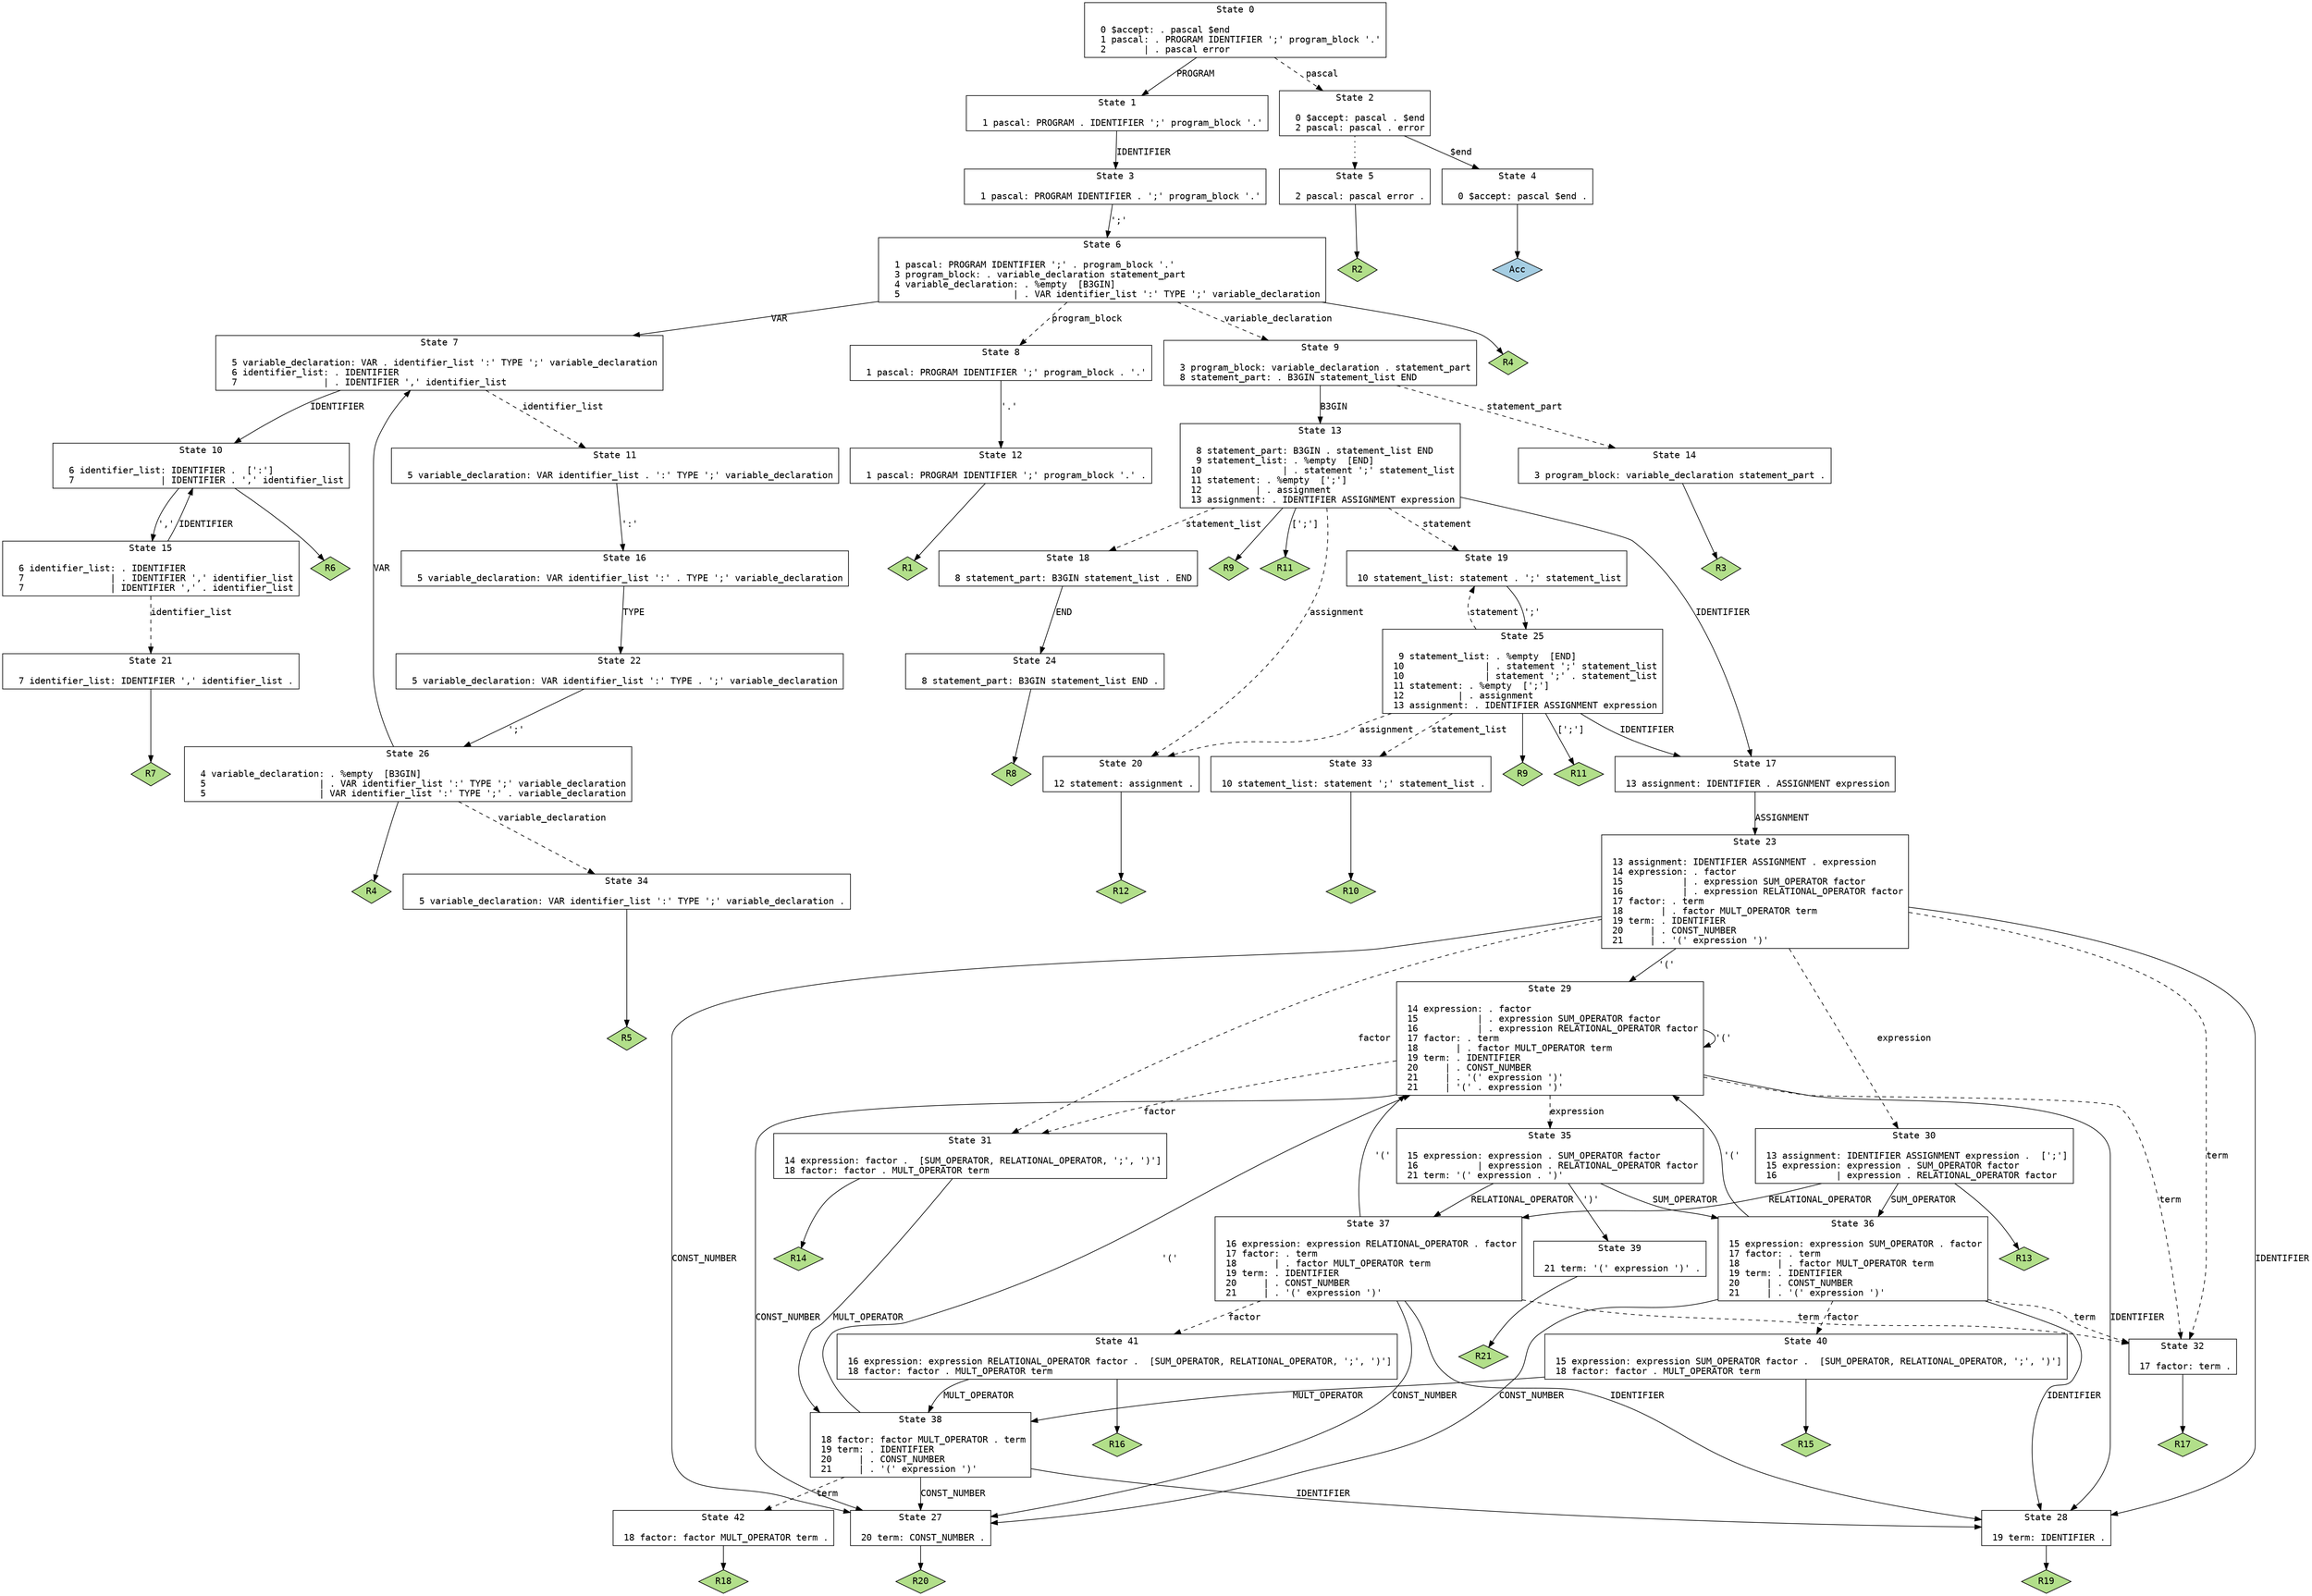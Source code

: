 // Generated by GNU Bison 3.0.2.
// Report bugs to <bug-bison@gnu.org>.
// Home page: <http://www.gnu.org/software/bison/>.

digraph "minipascal.parser.y"
{
  node [fontname = courier, shape = box, colorscheme = paired6]
  edge [fontname = courier]

  0 [label="State 0\n\l  0 $accept: . pascal $end\l  1 pascal: . PROGRAM IDENTIFIER ';' program_block '.'\l  2       | . pascal error\l"]
  0 -> 1 [style=solid label="PROGRAM"]
  0 -> 2 [style=dashed label="pascal"]
  1 [label="State 1\n\l  1 pascal: PROGRAM . IDENTIFIER ';' program_block '.'\l"]
  1 -> 3 [style=solid label="IDENTIFIER"]
  2 [label="State 2\n\l  0 $accept: pascal . $end\l  2 pascal: pascal . error\l"]
  2 -> 4 [style=solid label="$end"]
  2 -> 5 [style=dotted]
  3 [label="State 3\n\l  1 pascal: PROGRAM IDENTIFIER . ';' program_block '.'\l"]
  3 -> 6 [style=solid label="';'"]
  4 [label="State 4\n\l  0 $accept: pascal $end .\l"]
  4 -> "4R0" [style=solid]
 "4R0" [label="Acc", fillcolor=1, shape=diamond, style=filled]
  5 [label="State 5\n\l  2 pascal: pascal error .\l"]
  5 -> "5R2" [style=solid]
 "5R2" [label="R2", fillcolor=3, shape=diamond, style=filled]
  6 [label="State 6\n\l  1 pascal: PROGRAM IDENTIFIER ';' . program_block '.'\l  3 program_block: . variable_declaration statement_part\l  4 variable_declaration: . %empty  [B3GIN]\l  5                     | . VAR identifier_list ':' TYPE ';' variable_declaration\l"]
  6 -> 7 [style=solid label="VAR"]
  6 -> 8 [style=dashed label="program_block"]
  6 -> 9 [style=dashed label="variable_declaration"]
  6 -> "6R4" [style=solid]
 "6R4" [label="R4", fillcolor=3, shape=diamond, style=filled]
  7 [label="State 7\n\l  5 variable_declaration: VAR . identifier_list ':' TYPE ';' variable_declaration\l  6 identifier_list: . IDENTIFIER\l  7                | . IDENTIFIER ',' identifier_list\l"]
  7 -> 10 [style=solid label="IDENTIFIER"]
  7 -> 11 [style=dashed label="identifier_list"]
  8 [label="State 8\n\l  1 pascal: PROGRAM IDENTIFIER ';' program_block . '.'\l"]
  8 -> 12 [style=solid label="'.'"]
  9 [label="State 9\n\l  3 program_block: variable_declaration . statement_part\l  8 statement_part: . B3GIN statement_list END\l"]
  9 -> 13 [style=solid label="B3GIN"]
  9 -> 14 [style=dashed label="statement_part"]
  10 [label="State 10\n\l  6 identifier_list: IDENTIFIER .  [':']\l  7                | IDENTIFIER . ',' identifier_list\l"]
  10 -> 15 [style=solid label="','"]
  10 -> "10R6" [style=solid]
 "10R6" [label="R6", fillcolor=3, shape=diamond, style=filled]
  11 [label="State 11\n\l  5 variable_declaration: VAR identifier_list . ':' TYPE ';' variable_declaration\l"]
  11 -> 16 [style=solid label="':'"]
  12 [label="State 12\n\l  1 pascal: PROGRAM IDENTIFIER ';' program_block '.' .\l"]
  12 -> "12R1" [style=solid]
 "12R1" [label="R1", fillcolor=3, shape=diamond, style=filled]
  13 [label="State 13\n\l  8 statement_part: B3GIN . statement_list END\l  9 statement_list: . %empty  [END]\l 10               | . statement ';' statement_list\l 11 statement: . %empty  [';']\l 12          | . assignment\l 13 assignment: . IDENTIFIER ASSIGNMENT expression\l"]
  13 -> 17 [style=solid label="IDENTIFIER"]
  13 -> 18 [style=dashed label="statement_list"]
  13 -> 19 [style=dashed label="statement"]
  13 -> 20 [style=dashed label="assignment"]
  13 -> "13R9" [style=solid]
 "13R9" [label="R9", fillcolor=3, shape=diamond, style=filled]
  13 -> "13R11" [label="[';']", style=solid]
 "13R11" [label="R11", fillcolor=3, shape=diamond, style=filled]
  14 [label="State 14\n\l  3 program_block: variable_declaration statement_part .\l"]
  14 -> "14R3" [style=solid]
 "14R3" [label="R3", fillcolor=3, shape=diamond, style=filled]
  15 [label="State 15\n\l  6 identifier_list: . IDENTIFIER\l  7                | . IDENTIFIER ',' identifier_list\l  7                | IDENTIFIER ',' . identifier_list\l"]
  15 -> 10 [style=solid label="IDENTIFIER"]
  15 -> 21 [style=dashed label="identifier_list"]
  16 [label="State 16\n\l  5 variable_declaration: VAR identifier_list ':' . TYPE ';' variable_declaration\l"]
  16 -> 22 [style=solid label="TYPE"]
  17 [label="State 17\n\l 13 assignment: IDENTIFIER . ASSIGNMENT expression\l"]
  17 -> 23 [style=solid label="ASSIGNMENT"]
  18 [label="State 18\n\l  8 statement_part: B3GIN statement_list . END\l"]
  18 -> 24 [style=solid label="END"]
  19 [label="State 19\n\l 10 statement_list: statement . ';' statement_list\l"]
  19 -> 25 [style=solid label="';'"]
  20 [label="State 20\n\l 12 statement: assignment .\l"]
  20 -> "20R12" [style=solid]
 "20R12" [label="R12", fillcolor=3, shape=diamond, style=filled]
  21 [label="State 21\n\l  7 identifier_list: IDENTIFIER ',' identifier_list .\l"]
  21 -> "21R7" [style=solid]
 "21R7" [label="R7", fillcolor=3, shape=diamond, style=filled]
  22 [label="State 22\n\l  5 variable_declaration: VAR identifier_list ':' TYPE . ';' variable_declaration\l"]
  22 -> 26 [style=solid label="';'"]
  23 [label="State 23\n\l 13 assignment: IDENTIFIER ASSIGNMENT . expression\l 14 expression: . factor\l 15           | . expression SUM_OPERATOR factor\l 16           | . expression RELATIONAL_OPERATOR factor\l 17 factor: . term\l 18       | . factor MULT_OPERATOR term\l 19 term: . IDENTIFIER\l 20     | . CONST_NUMBER\l 21     | . '(' expression ')'\l"]
  23 -> 27 [style=solid label="CONST_NUMBER"]
  23 -> 28 [style=solid label="IDENTIFIER"]
  23 -> 29 [style=solid label="'('"]
  23 -> 30 [style=dashed label="expression"]
  23 -> 31 [style=dashed label="factor"]
  23 -> 32 [style=dashed label="term"]
  24 [label="State 24\n\l  8 statement_part: B3GIN statement_list END .\l"]
  24 -> "24R8" [style=solid]
 "24R8" [label="R8", fillcolor=3, shape=diamond, style=filled]
  25 [label="State 25\n\l  9 statement_list: . %empty  [END]\l 10               | . statement ';' statement_list\l 10               | statement ';' . statement_list\l 11 statement: . %empty  [';']\l 12          | . assignment\l 13 assignment: . IDENTIFIER ASSIGNMENT expression\l"]
  25 -> 17 [style=solid label="IDENTIFIER"]
  25 -> 33 [style=dashed label="statement_list"]
  25 -> 19 [style=dashed label="statement"]
  25 -> 20 [style=dashed label="assignment"]
  25 -> "25R9" [style=solid]
 "25R9" [label="R9", fillcolor=3, shape=diamond, style=filled]
  25 -> "25R11" [label="[';']", style=solid]
 "25R11" [label="R11", fillcolor=3, shape=diamond, style=filled]
  26 [label="State 26\n\l  4 variable_declaration: . %empty  [B3GIN]\l  5                     | . VAR identifier_list ':' TYPE ';' variable_declaration\l  5                     | VAR identifier_list ':' TYPE ';' . variable_declaration\l"]
  26 -> 7 [style=solid label="VAR"]
  26 -> 34 [style=dashed label="variable_declaration"]
  26 -> "26R4" [style=solid]
 "26R4" [label="R4", fillcolor=3, shape=diamond, style=filled]
  27 [label="State 27\n\l 20 term: CONST_NUMBER .\l"]
  27 -> "27R20" [style=solid]
 "27R20" [label="R20", fillcolor=3, shape=diamond, style=filled]
  28 [label="State 28\n\l 19 term: IDENTIFIER .\l"]
  28 -> "28R19" [style=solid]
 "28R19" [label="R19", fillcolor=3, shape=diamond, style=filled]
  29 [label="State 29\n\l 14 expression: . factor\l 15           | . expression SUM_OPERATOR factor\l 16           | . expression RELATIONAL_OPERATOR factor\l 17 factor: . term\l 18       | . factor MULT_OPERATOR term\l 19 term: . IDENTIFIER\l 20     | . CONST_NUMBER\l 21     | . '(' expression ')'\l 21     | '(' . expression ')'\l"]
  29 -> 27 [style=solid label="CONST_NUMBER"]
  29 -> 28 [style=solid label="IDENTIFIER"]
  29 -> 29 [style=solid label="'('"]
  29 -> 35 [style=dashed label="expression"]
  29 -> 31 [style=dashed label="factor"]
  29 -> 32 [style=dashed label="term"]
  30 [label="State 30\n\l 13 assignment: IDENTIFIER ASSIGNMENT expression .  [';']\l 15 expression: expression . SUM_OPERATOR factor\l 16           | expression . RELATIONAL_OPERATOR factor\l"]
  30 -> 36 [style=solid label="SUM_OPERATOR"]
  30 -> 37 [style=solid label="RELATIONAL_OPERATOR"]
  30 -> "30R13" [style=solid]
 "30R13" [label="R13", fillcolor=3, shape=diamond, style=filled]
  31 [label="State 31\n\l 14 expression: factor .  [SUM_OPERATOR, RELATIONAL_OPERATOR, ';', ')']\l 18 factor: factor . MULT_OPERATOR term\l"]
  31 -> 38 [style=solid label="MULT_OPERATOR"]
  31 -> "31R14" [style=solid]
 "31R14" [label="R14", fillcolor=3, shape=diamond, style=filled]
  32 [label="State 32\n\l 17 factor: term .\l"]
  32 -> "32R17" [style=solid]
 "32R17" [label="R17", fillcolor=3, shape=diamond, style=filled]
  33 [label="State 33\n\l 10 statement_list: statement ';' statement_list .\l"]
  33 -> "33R10" [style=solid]
 "33R10" [label="R10", fillcolor=3, shape=diamond, style=filled]
  34 [label="State 34\n\l  5 variable_declaration: VAR identifier_list ':' TYPE ';' variable_declaration .\l"]
  34 -> "34R5" [style=solid]
 "34R5" [label="R5", fillcolor=3, shape=diamond, style=filled]
  35 [label="State 35\n\l 15 expression: expression . SUM_OPERATOR factor\l 16           | expression . RELATIONAL_OPERATOR factor\l 21 term: '(' expression . ')'\l"]
  35 -> 36 [style=solid label="SUM_OPERATOR"]
  35 -> 37 [style=solid label="RELATIONAL_OPERATOR"]
  35 -> 39 [style=solid label="')'"]
  36 [label="State 36\n\l 15 expression: expression SUM_OPERATOR . factor\l 17 factor: . term\l 18       | . factor MULT_OPERATOR term\l 19 term: . IDENTIFIER\l 20     | . CONST_NUMBER\l 21     | . '(' expression ')'\l"]
  36 -> 27 [style=solid label="CONST_NUMBER"]
  36 -> 28 [style=solid label="IDENTIFIER"]
  36 -> 29 [style=solid label="'('"]
  36 -> 40 [style=dashed label="factor"]
  36 -> 32 [style=dashed label="term"]
  37 [label="State 37\n\l 16 expression: expression RELATIONAL_OPERATOR . factor\l 17 factor: . term\l 18       | . factor MULT_OPERATOR term\l 19 term: . IDENTIFIER\l 20     | . CONST_NUMBER\l 21     | . '(' expression ')'\l"]
  37 -> 27 [style=solid label="CONST_NUMBER"]
  37 -> 28 [style=solid label="IDENTIFIER"]
  37 -> 29 [style=solid label="'('"]
  37 -> 41 [style=dashed label="factor"]
  37 -> 32 [style=dashed label="term"]
  38 [label="State 38\n\l 18 factor: factor MULT_OPERATOR . term\l 19 term: . IDENTIFIER\l 20     | . CONST_NUMBER\l 21     | . '(' expression ')'\l"]
  38 -> 27 [style=solid label="CONST_NUMBER"]
  38 -> 28 [style=solid label="IDENTIFIER"]
  38 -> 29 [style=solid label="'('"]
  38 -> 42 [style=dashed label="term"]
  39 [label="State 39\n\l 21 term: '(' expression ')' .\l"]
  39 -> "39R21" [style=solid]
 "39R21" [label="R21", fillcolor=3, shape=diamond, style=filled]
  40 [label="State 40\n\l 15 expression: expression SUM_OPERATOR factor .  [SUM_OPERATOR, RELATIONAL_OPERATOR, ';', ')']\l 18 factor: factor . MULT_OPERATOR term\l"]
  40 -> 38 [style=solid label="MULT_OPERATOR"]
  40 -> "40R15" [style=solid]
 "40R15" [label="R15", fillcolor=3, shape=diamond, style=filled]
  41 [label="State 41\n\l 16 expression: expression RELATIONAL_OPERATOR factor .  [SUM_OPERATOR, RELATIONAL_OPERATOR, ';', ')']\l 18 factor: factor . MULT_OPERATOR term\l"]
  41 -> 38 [style=solid label="MULT_OPERATOR"]
  41 -> "41R16" [style=solid]
 "41R16" [label="R16", fillcolor=3, shape=diamond, style=filled]
  42 [label="State 42\n\l 18 factor: factor MULT_OPERATOR term .\l"]
  42 -> "42R18" [style=solid]
 "42R18" [label="R18", fillcolor=3, shape=diamond, style=filled]
}
